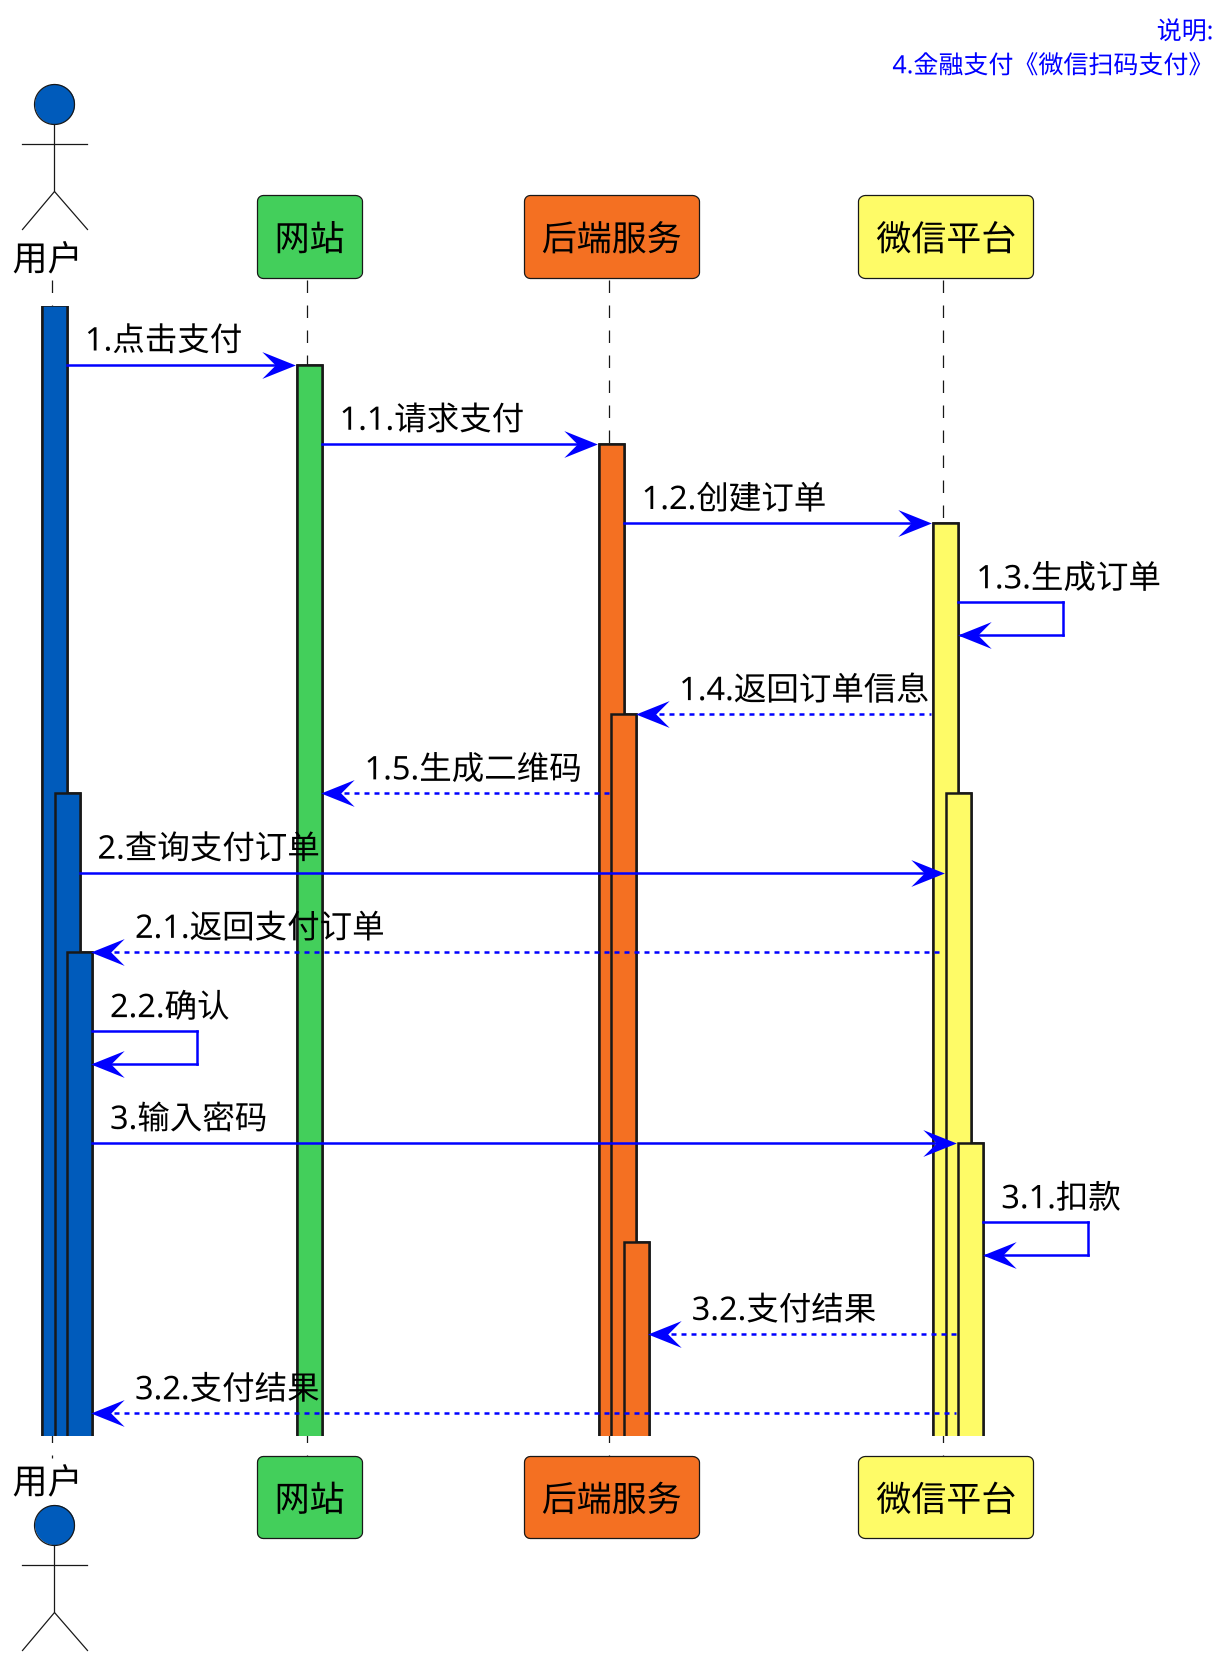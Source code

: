 @startuml

scale 2.5
header
<font color=blue>说明:</font>
<font color=blue>4.金融支付《微信扫码支付》
endheader

actor "用户" as User #005bbb
participant "网站" as web #43CF5B
participant "后端服务" as service #F47022
participant "微信平台" as wechat #fefb67


activate User #005bbb
User [#blue]-> web: 1.点击支付

activate web #43CF5B
web [#blue]->service:1.1.请求支付
activate service #F47022
service [#blue]->wechat:1.2.创建订单
activate wechat #fefb67
wechat [#blue]->wechat:1.3.生成订单
wechat [#blue]-->service:1.4.返回订单信息
activate service #F47022
service [#blue]-->web:1.5.生成二维码

activate User #005bbb
activate wechat #fefb67
User [#blue]->wechat:2.查询支付订单
wechat [#blue]-->User:2.1.返回支付订单
activate User #005bbb
User [#blue]->User :2.2.确认
User [#blue]->wechat:3.输入密码
activate wechat #fefb67
wechat [#blue]->wechat:3.1.扣款
activate service #F47022
wechat [#blue]-->service:3.2.支付结果
wechat [#blue]-->User:3.2.支付结果

@enduml